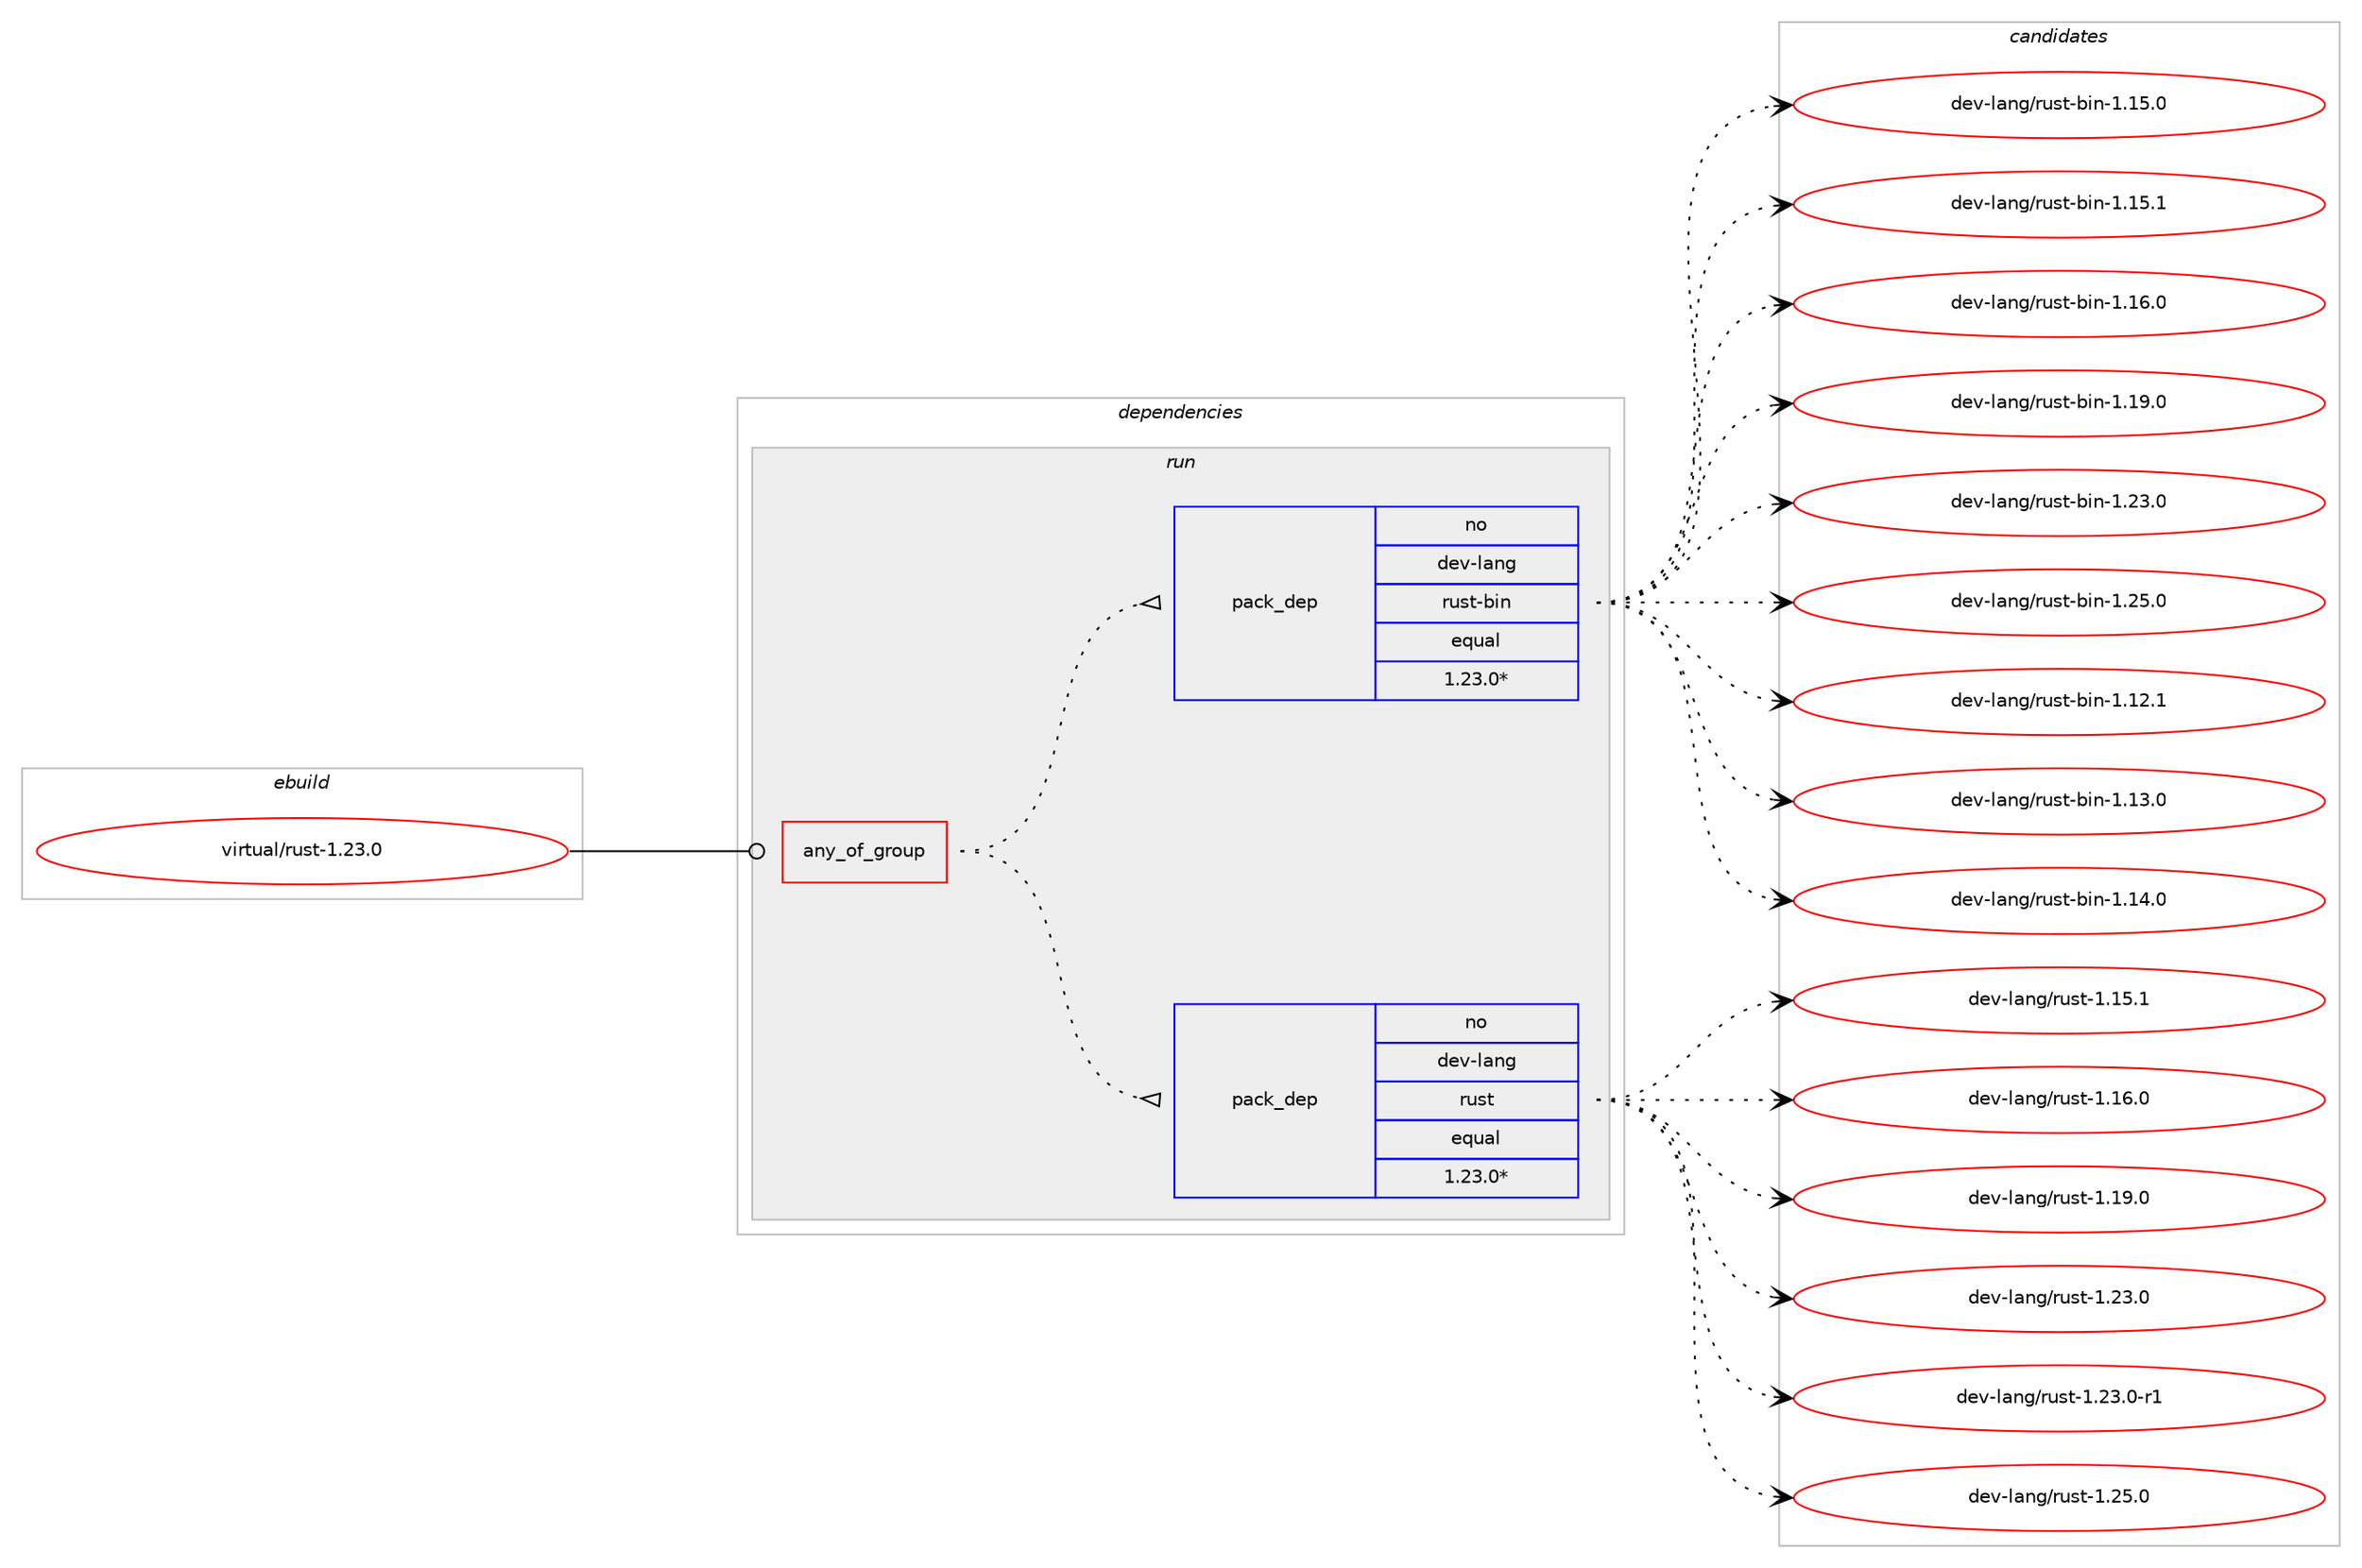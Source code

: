digraph prolog {

# *************
# Graph options
# *************

newrank=true;
concentrate=true;
compound=true;
graph [rankdir=LR,fontname=Helvetica,fontsize=10,ranksep=1.5];#, ranksep=2.5, nodesep=0.2];
edge  [arrowhead=vee];
node  [fontname=Helvetica,fontsize=10];

# **********
# The ebuild
# **********

subgraph cluster_leftcol {
color=gray;
rank=same;
label=<<i>ebuild</i>>;
id [label="virtual/rust-1.23.0", color=red, width=4, href="../virtual/rust-1.23.0.svg"];
}

# ****************
# The dependencies
# ****************

subgraph cluster_midcol {
color=gray;
label=<<i>dependencies</i>>;
subgraph cluster_compile {
fillcolor="#eeeeee";
style=filled;
label=<<i>compile</i>>;
}
subgraph cluster_compileandrun {
fillcolor="#eeeeee";
style=filled;
label=<<i>compile and run</i>>;
}
subgraph cluster_run {
fillcolor="#eeeeee";
style=filled;
label=<<i>run</i>>;
subgraph any71 {
dependency8006 [label=<<TABLE BORDER="0" CELLBORDER="1" CELLSPACING="0" CELLPADDING="4"><TR><TD CELLPADDING="10">any_of_group</TD></TR></TABLE>>, shape=none, color=red];subgraph pack7239 {
dependency8007 [label=<<TABLE BORDER="0" CELLBORDER="1" CELLSPACING="0" CELLPADDING="4" WIDTH="220"><TR><TD ROWSPAN="6" CELLPADDING="30">pack_dep</TD></TR><TR><TD WIDTH="110">no</TD></TR><TR><TD>dev-lang</TD></TR><TR><TD>rust</TD></TR><TR><TD>equal</TD></TR><TR><TD>1.23.0*</TD></TR></TABLE>>, shape=none, color=blue];
}
dependency8006:e -> dependency8007:w [weight=20,style="dotted",arrowhead="oinv"];
subgraph pack7240 {
dependency8008 [label=<<TABLE BORDER="0" CELLBORDER="1" CELLSPACING="0" CELLPADDING="4" WIDTH="220"><TR><TD ROWSPAN="6" CELLPADDING="30">pack_dep</TD></TR><TR><TD WIDTH="110">no</TD></TR><TR><TD>dev-lang</TD></TR><TR><TD>rust-bin</TD></TR><TR><TD>equal</TD></TR><TR><TD>1.23.0*</TD></TR></TABLE>>, shape=none, color=blue];
}
dependency8006:e -> dependency8008:w [weight=20,style="dotted",arrowhead="oinv"];
}
id:e -> dependency8006:w [weight=20,style="solid",arrowhead="odot"];
}
}

# **************
# The candidates
# **************

subgraph cluster_choices {
rank=same;
color=gray;
label=<<i>candidates</i>>;

subgraph choice7239 {
color=black;
nodesep=1;
choice10010111845108971101034711411711511645494649534649 [label="dev-lang/rust-1.15.1", color=red, width=4,href="../dev-lang/rust-1.15.1.svg"];
choice10010111845108971101034711411711511645494649544648 [label="dev-lang/rust-1.16.0", color=red, width=4,href="../dev-lang/rust-1.16.0.svg"];
choice10010111845108971101034711411711511645494649574648 [label="dev-lang/rust-1.19.0", color=red, width=4,href="../dev-lang/rust-1.19.0.svg"];
choice10010111845108971101034711411711511645494650514648 [label="dev-lang/rust-1.23.0", color=red, width=4,href="../dev-lang/rust-1.23.0.svg"];
choice100101118451089711010347114117115116454946505146484511449 [label="dev-lang/rust-1.23.0-r1", color=red, width=4,href="../dev-lang/rust-1.23.0-r1.svg"];
choice10010111845108971101034711411711511645494650534648 [label="dev-lang/rust-1.25.0", color=red, width=4,href="../dev-lang/rust-1.25.0.svg"];
dependency8007:e -> choice10010111845108971101034711411711511645494649534649:w [style=dotted,weight="100"];
dependency8007:e -> choice10010111845108971101034711411711511645494649544648:w [style=dotted,weight="100"];
dependency8007:e -> choice10010111845108971101034711411711511645494649574648:w [style=dotted,weight="100"];
dependency8007:e -> choice10010111845108971101034711411711511645494650514648:w [style=dotted,weight="100"];
dependency8007:e -> choice100101118451089711010347114117115116454946505146484511449:w [style=dotted,weight="100"];
dependency8007:e -> choice10010111845108971101034711411711511645494650534648:w [style=dotted,weight="100"];
}
subgraph choice7240 {
color=black;
nodesep=1;
choice100101118451089711010347114117115116459810511045494649504649 [label="dev-lang/rust-bin-1.12.1", color=red, width=4,href="../dev-lang/rust-bin-1.12.1.svg"];
choice100101118451089711010347114117115116459810511045494649514648 [label="dev-lang/rust-bin-1.13.0", color=red, width=4,href="../dev-lang/rust-bin-1.13.0.svg"];
choice100101118451089711010347114117115116459810511045494649524648 [label="dev-lang/rust-bin-1.14.0", color=red, width=4,href="../dev-lang/rust-bin-1.14.0.svg"];
choice100101118451089711010347114117115116459810511045494649534648 [label="dev-lang/rust-bin-1.15.0", color=red, width=4,href="../dev-lang/rust-bin-1.15.0.svg"];
choice100101118451089711010347114117115116459810511045494649534649 [label="dev-lang/rust-bin-1.15.1", color=red, width=4,href="../dev-lang/rust-bin-1.15.1.svg"];
choice100101118451089711010347114117115116459810511045494649544648 [label="dev-lang/rust-bin-1.16.0", color=red, width=4,href="../dev-lang/rust-bin-1.16.0.svg"];
choice100101118451089711010347114117115116459810511045494649574648 [label="dev-lang/rust-bin-1.19.0", color=red, width=4,href="../dev-lang/rust-bin-1.19.0.svg"];
choice100101118451089711010347114117115116459810511045494650514648 [label="dev-lang/rust-bin-1.23.0", color=red, width=4,href="../dev-lang/rust-bin-1.23.0.svg"];
choice100101118451089711010347114117115116459810511045494650534648 [label="dev-lang/rust-bin-1.25.0", color=red, width=4,href="../dev-lang/rust-bin-1.25.0.svg"];
dependency8008:e -> choice100101118451089711010347114117115116459810511045494649504649:w [style=dotted,weight="100"];
dependency8008:e -> choice100101118451089711010347114117115116459810511045494649514648:w [style=dotted,weight="100"];
dependency8008:e -> choice100101118451089711010347114117115116459810511045494649524648:w [style=dotted,weight="100"];
dependency8008:e -> choice100101118451089711010347114117115116459810511045494649534648:w [style=dotted,weight="100"];
dependency8008:e -> choice100101118451089711010347114117115116459810511045494649534649:w [style=dotted,weight="100"];
dependency8008:e -> choice100101118451089711010347114117115116459810511045494649544648:w [style=dotted,weight="100"];
dependency8008:e -> choice100101118451089711010347114117115116459810511045494649574648:w [style=dotted,weight="100"];
dependency8008:e -> choice100101118451089711010347114117115116459810511045494650514648:w [style=dotted,weight="100"];
dependency8008:e -> choice100101118451089711010347114117115116459810511045494650534648:w [style=dotted,weight="100"];
}
}

}
